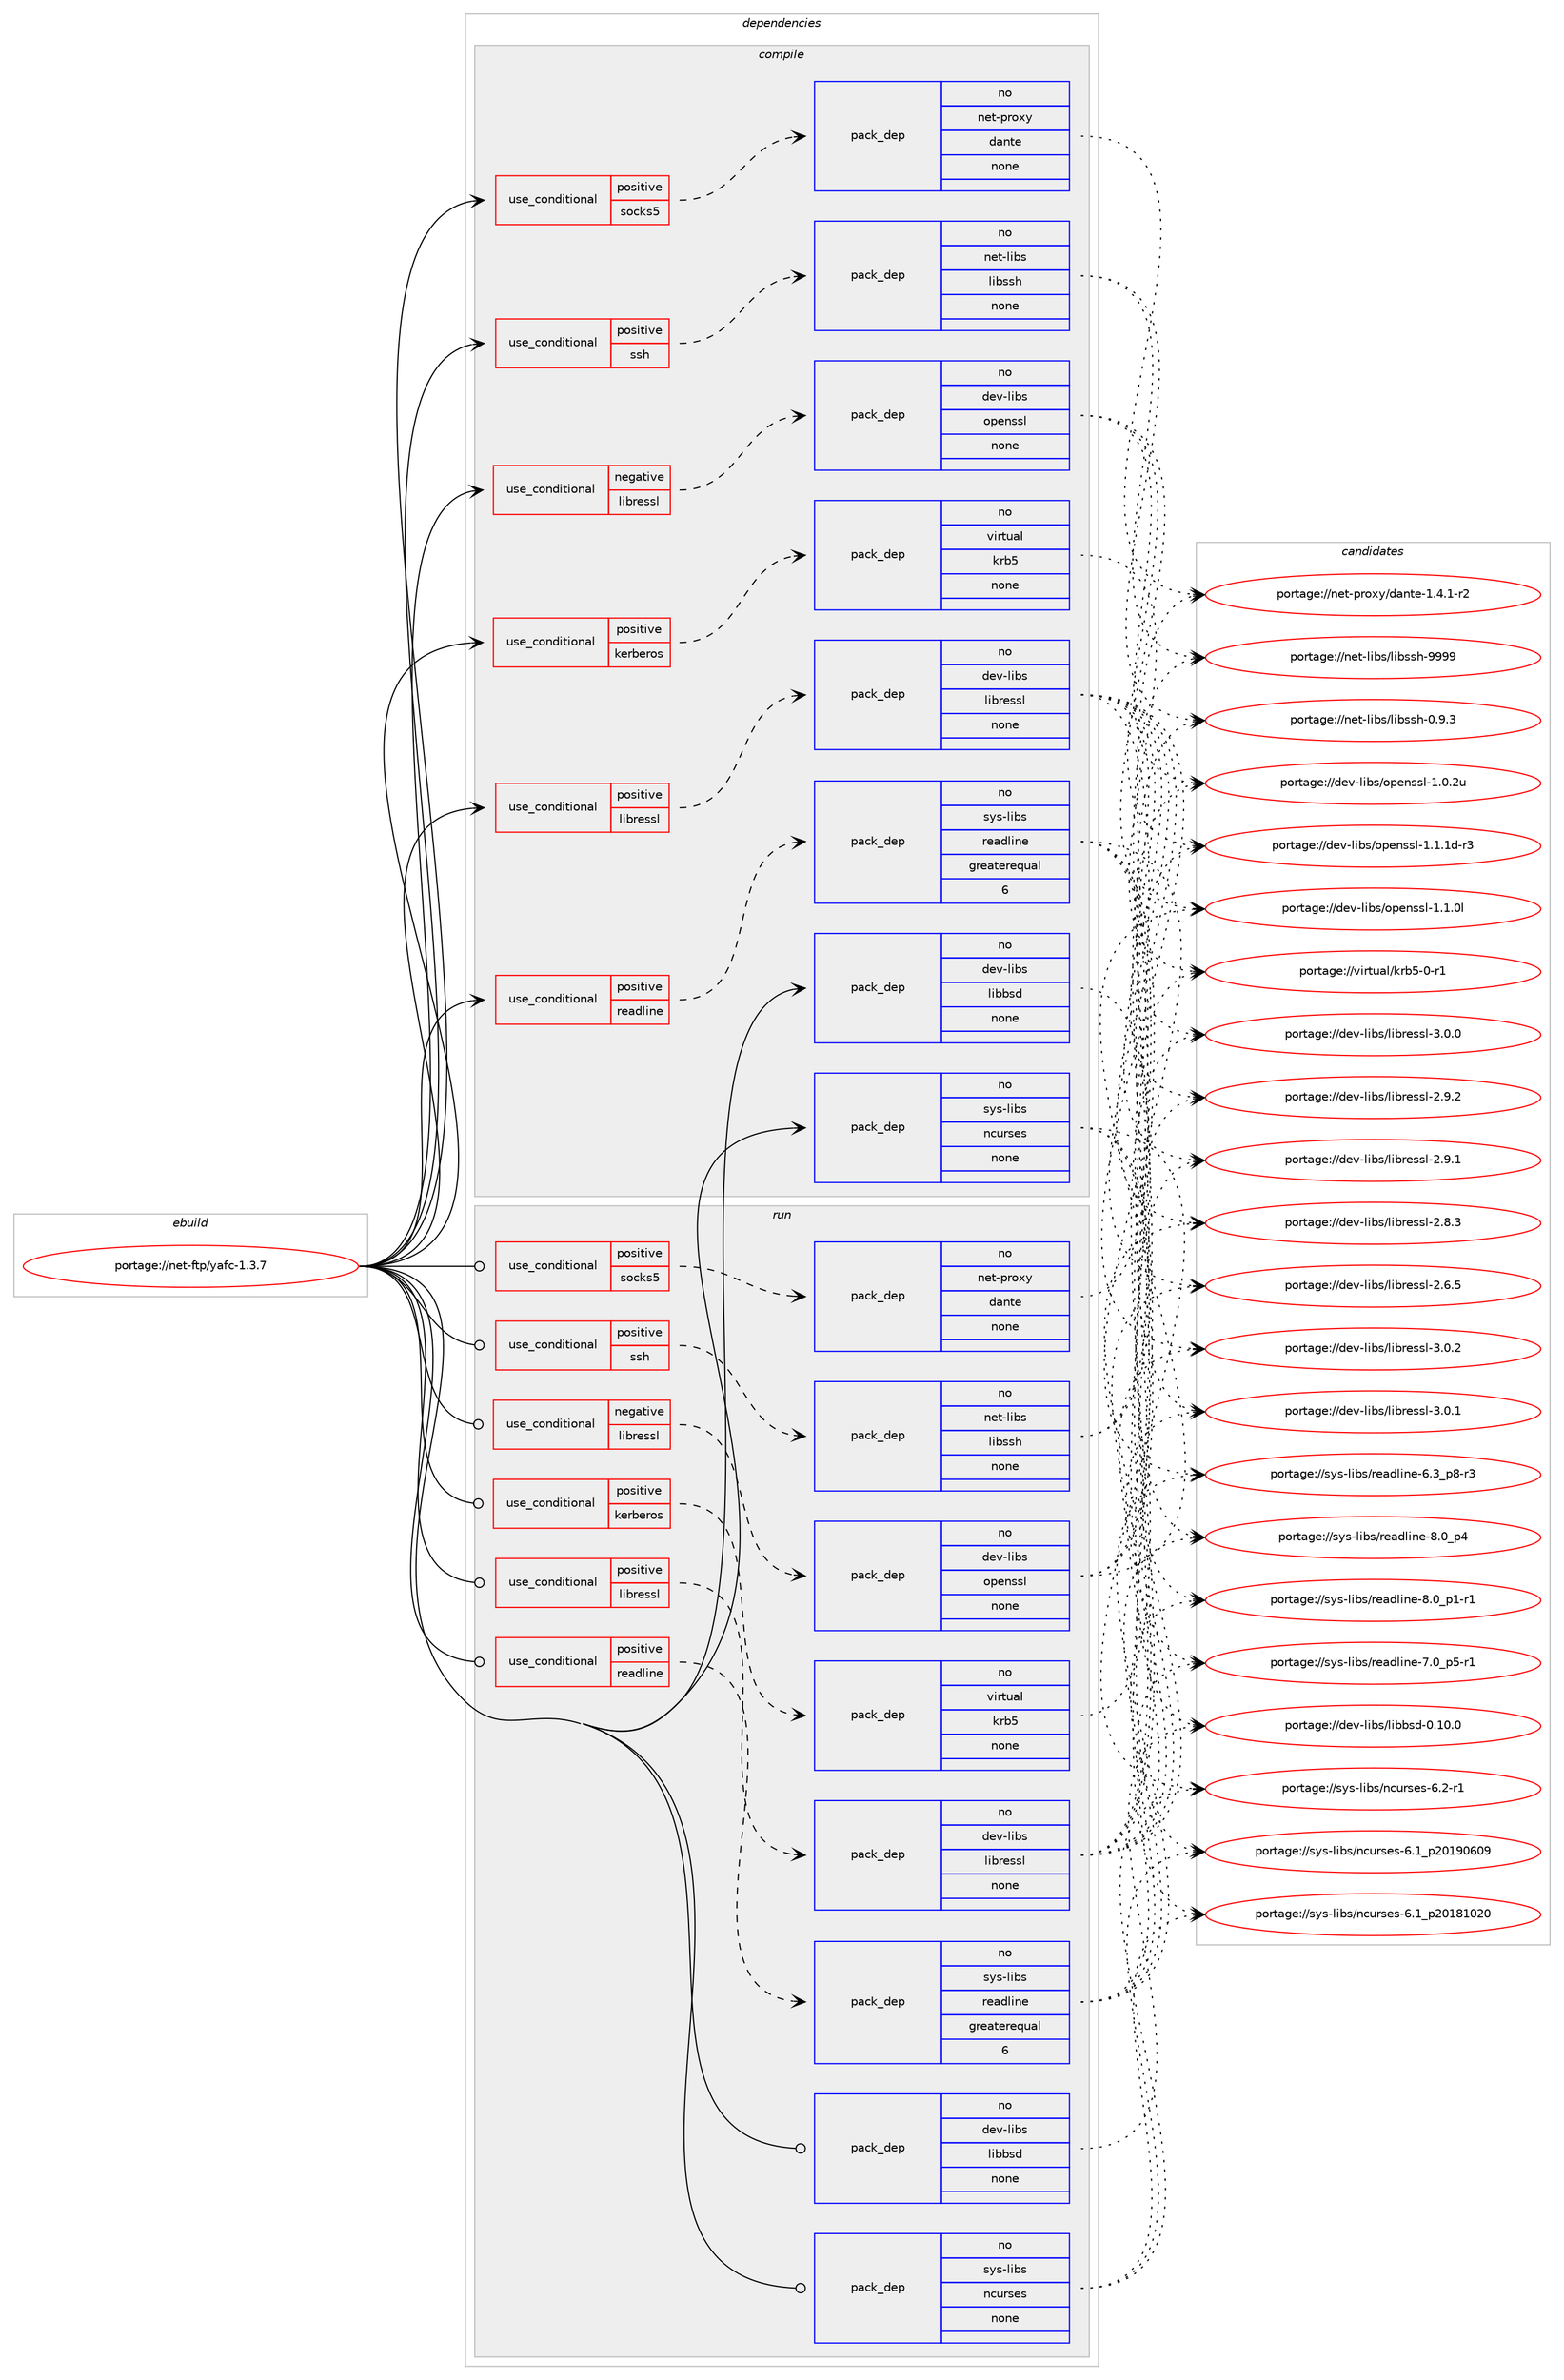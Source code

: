 digraph prolog {

# *************
# Graph options
# *************

newrank=true;
concentrate=true;
compound=true;
graph [rankdir=LR,fontname=Helvetica,fontsize=10,ranksep=1.5];#, ranksep=2.5, nodesep=0.2];
edge  [arrowhead=vee];
node  [fontname=Helvetica,fontsize=10];

# **********
# The ebuild
# **********

subgraph cluster_leftcol {
color=gray;
rank=same;
label=<<i>ebuild</i>>;
id [label="portage://net-ftp/yafc-1.3.7", color=red, width=4, href="../net-ftp/yafc-1.3.7.svg"];
}

# ****************
# The dependencies
# ****************

subgraph cluster_midcol {
color=gray;
label=<<i>dependencies</i>>;
subgraph cluster_compile {
fillcolor="#eeeeee";
style=filled;
label=<<i>compile</i>>;
subgraph cond12748 {
dependency63089 [label=<<TABLE BORDER="0" CELLBORDER="1" CELLSPACING="0" CELLPADDING="4"><TR><TD ROWSPAN="3" CELLPADDING="10">use_conditional</TD></TR><TR><TD>negative</TD></TR><TR><TD>libressl</TD></TR></TABLE>>, shape=none, color=red];
subgraph pack49099 {
dependency63090 [label=<<TABLE BORDER="0" CELLBORDER="1" CELLSPACING="0" CELLPADDING="4" WIDTH="220"><TR><TD ROWSPAN="6" CELLPADDING="30">pack_dep</TD></TR><TR><TD WIDTH="110">no</TD></TR><TR><TD>dev-libs</TD></TR><TR><TD>openssl</TD></TR><TR><TD>none</TD></TR><TR><TD></TD></TR></TABLE>>, shape=none, color=blue];
}
dependency63089:e -> dependency63090:w [weight=20,style="dashed",arrowhead="vee"];
}
id:e -> dependency63089:w [weight=20,style="solid",arrowhead="vee"];
subgraph cond12749 {
dependency63091 [label=<<TABLE BORDER="0" CELLBORDER="1" CELLSPACING="0" CELLPADDING="4"><TR><TD ROWSPAN="3" CELLPADDING="10">use_conditional</TD></TR><TR><TD>positive</TD></TR><TR><TD>kerberos</TD></TR></TABLE>>, shape=none, color=red];
subgraph pack49100 {
dependency63092 [label=<<TABLE BORDER="0" CELLBORDER="1" CELLSPACING="0" CELLPADDING="4" WIDTH="220"><TR><TD ROWSPAN="6" CELLPADDING="30">pack_dep</TD></TR><TR><TD WIDTH="110">no</TD></TR><TR><TD>virtual</TD></TR><TR><TD>krb5</TD></TR><TR><TD>none</TD></TR><TR><TD></TD></TR></TABLE>>, shape=none, color=blue];
}
dependency63091:e -> dependency63092:w [weight=20,style="dashed",arrowhead="vee"];
}
id:e -> dependency63091:w [weight=20,style="solid",arrowhead="vee"];
subgraph cond12750 {
dependency63093 [label=<<TABLE BORDER="0" CELLBORDER="1" CELLSPACING="0" CELLPADDING="4"><TR><TD ROWSPAN="3" CELLPADDING="10">use_conditional</TD></TR><TR><TD>positive</TD></TR><TR><TD>libressl</TD></TR></TABLE>>, shape=none, color=red];
subgraph pack49101 {
dependency63094 [label=<<TABLE BORDER="0" CELLBORDER="1" CELLSPACING="0" CELLPADDING="4" WIDTH="220"><TR><TD ROWSPAN="6" CELLPADDING="30">pack_dep</TD></TR><TR><TD WIDTH="110">no</TD></TR><TR><TD>dev-libs</TD></TR><TR><TD>libressl</TD></TR><TR><TD>none</TD></TR><TR><TD></TD></TR></TABLE>>, shape=none, color=blue];
}
dependency63093:e -> dependency63094:w [weight=20,style="dashed",arrowhead="vee"];
}
id:e -> dependency63093:w [weight=20,style="solid",arrowhead="vee"];
subgraph cond12751 {
dependency63095 [label=<<TABLE BORDER="0" CELLBORDER="1" CELLSPACING="0" CELLPADDING="4"><TR><TD ROWSPAN="3" CELLPADDING="10">use_conditional</TD></TR><TR><TD>positive</TD></TR><TR><TD>readline</TD></TR></TABLE>>, shape=none, color=red];
subgraph pack49102 {
dependency63096 [label=<<TABLE BORDER="0" CELLBORDER="1" CELLSPACING="0" CELLPADDING="4" WIDTH="220"><TR><TD ROWSPAN="6" CELLPADDING="30">pack_dep</TD></TR><TR><TD WIDTH="110">no</TD></TR><TR><TD>sys-libs</TD></TR><TR><TD>readline</TD></TR><TR><TD>greaterequal</TD></TR><TR><TD>6</TD></TR></TABLE>>, shape=none, color=blue];
}
dependency63095:e -> dependency63096:w [weight=20,style="dashed",arrowhead="vee"];
}
id:e -> dependency63095:w [weight=20,style="solid",arrowhead="vee"];
subgraph cond12752 {
dependency63097 [label=<<TABLE BORDER="0" CELLBORDER="1" CELLSPACING="0" CELLPADDING="4"><TR><TD ROWSPAN="3" CELLPADDING="10">use_conditional</TD></TR><TR><TD>positive</TD></TR><TR><TD>socks5</TD></TR></TABLE>>, shape=none, color=red];
subgraph pack49103 {
dependency63098 [label=<<TABLE BORDER="0" CELLBORDER="1" CELLSPACING="0" CELLPADDING="4" WIDTH="220"><TR><TD ROWSPAN="6" CELLPADDING="30">pack_dep</TD></TR><TR><TD WIDTH="110">no</TD></TR><TR><TD>net-proxy</TD></TR><TR><TD>dante</TD></TR><TR><TD>none</TD></TR><TR><TD></TD></TR></TABLE>>, shape=none, color=blue];
}
dependency63097:e -> dependency63098:w [weight=20,style="dashed",arrowhead="vee"];
}
id:e -> dependency63097:w [weight=20,style="solid",arrowhead="vee"];
subgraph cond12753 {
dependency63099 [label=<<TABLE BORDER="0" CELLBORDER="1" CELLSPACING="0" CELLPADDING="4"><TR><TD ROWSPAN="3" CELLPADDING="10">use_conditional</TD></TR><TR><TD>positive</TD></TR><TR><TD>ssh</TD></TR></TABLE>>, shape=none, color=red];
subgraph pack49104 {
dependency63100 [label=<<TABLE BORDER="0" CELLBORDER="1" CELLSPACING="0" CELLPADDING="4" WIDTH="220"><TR><TD ROWSPAN="6" CELLPADDING="30">pack_dep</TD></TR><TR><TD WIDTH="110">no</TD></TR><TR><TD>net-libs</TD></TR><TR><TD>libssh</TD></TR><TR><TD>none</TD></TR><TR><TD></TD></TR></TABLE>>, shape=none, color=blue];
}
dependency63099:e -> dependency63100:w [weight=20,style="dashed",arrowhead="vee"];
}
id:e -> dependency63099:w [weight=20,style="solid",arrowhead="vee"];
subgraph pack49105 {
dependency63101 [label=<<TABLE BORDER="0" CELLBORDER="1" CELLSPACING="0" CELLPADDING="4" WIDTH="220"><TR><TD ROWSPAN="6" CELLPADDING="30">pack_dep</TD></TR><TR><TD WIDTH="110">no</TD></TR><TR><TD>dev-libs</TD></TR><TR><TD>libbsd</TD></TR><TR><TD>none</TD></TR><TR><TD></TD></TR></TABLE>>, shape=none, color=blue];
}
id:e -> dependency63101:w [weight=20,style="solid",arrowhead="vee"];
subgraph pack49106 {
dependency63102 [label=<<TABLE BORDER="0" CELLBORDER="1" CELLSPACING="0" CELLPADDING="4" WIDTH="220"><TR><TD ROWSPAN="6" CELLPADDING="30">pack_dep</TD></TR><TR><TD WIDTH="110">no</TD></TR><TR><TD>sys-libs</TD></TR><TR><TD>ncurses</TD></TR><TR><TD>none</TD></TR><TR><TD></TD></TR></TABLE>>, shape=none, color=blue];
}
id:e -> dependency63102:w [weight=20,style="solid",arrowhead="vee"];
}
subgraph cluster_compileandrun {
fillcolor="#eeeeee";
style=filled;
label=<<i>compile and run</i>>;
}
subgraph cluster_run {
fillcolor="#eeeeee";
style=filled;
label=<<i>run</i>>;
subgraph cond12754 {
dependency63103 [label=<<TABLE BORDER="0" CELLBORDER="1" CELLSPACING="0" CELLPADDING="4"><TR><TD ROWSPAN="3" CELLPADDING="10">use_conditional</TD></TR><TR><TD>negative</TD></TR><TR><TD>libressl</TD></TR></TABLE>>, shape=none, color=red];
subgraph pack49107 {
dependency63104 [label=<<TABLE BORDER="0" CELLBORDER="1" CELLSPACING="0" CELLPADDING="4" WIDTH="220"><TR><TD ROWSPAN="6" CELLPADDING="30">pack_dep</TD></TR><TR><TD WIDTH="110">no</TD></TR><TR><TD>dev-libs</TD></TR><TR><TD>openssl</TD></TR><TR><TD>none</TD></TR><TR><TD></TD></TR></TABLE>>, shape=none, color=blue];
}
dependency63103:e -> dependency63104:w [weight=20,style="dashed",arrowhead="vee"];
}
id:e -> dependency63103:w [weight=20,style="solid",arrowhead="odot"];
subgraph cond12755 {
dependency63105 [label=<<TABLE BORDER="0" CELLBORDER="1" CELLSPACING="0" CELLPADDING="4"><TR><TD ROWSPAN="3" CELLPADDING="10">use_conditional</TD></TR><TR><TD>positive</TD></TR><TR><TD>kerberos</TD></TR></TABLE>>, shape=none, color=red];
subgraph pack49108 {
dependency63106 [label=<<TABLE BORDER="0" CELLBORDER="1" CELLSPACING="0" CELLPADDING="4" WIDTH="220"><TR><TD ROWSPAN="6" CELLPADDING="30">pack_dep</TD></TR><TR><TD WIDTH="110">no</TD></TR><TR><TD>virtual</TD></TR><TR><TD>krb5</TD></TR><TR><TD>none</TD></TR><TR><TD></TD></TR></TABLE>>, shape=none, color=blue];
}
dependency63105:e -> dependency63106:w [weight=20,style="dashed",arrowhead="vee"];
}
id:e -> dependency63105:w [weight=20,style="solid",arrowhead="odot"];
subgraph cond12756 {
dependency63107 [label=<<TABLE BORDER="0" CELLBORDER="1" CELLSPACING="0" CELLPADDING="4"><TR><TD ROWSPAN="3" CELLPADDING="10">use_conditional</TD></TR><TR><TD>positive</TD></TR><TR><TD>libressl</TD></TR></TABLE>>, shape=none, color=red];
subgraph pack49109 {
dependency63108 [label=<<TABLE BORDER="0" CELLBORDER="1" CELLSPACING="0" CELLPADDING="4" WIDTH="220"><TR><TD ROWSPAN="6" CELLPADDING="30">pack_dep</TD></TR><TR><TD WIDTH="110">no</TD></TR><TR><TD>dev-libs</TD></TR><TR><TD>libressl</TD></TR><TR><TD>none</TD></TR><TR><TD></TD></TR></TABLE>>, shape=none, color=blue];
}
dependency63107:e -> dependency63108:w [weight=20,style="dashed",arrowhead="vee"];
}
id:e -> dependency63107:w [weight=20,style="solid",arrowhead="odot"];
subgraph cond12757 {
dependency63109 [label=<<TABLE BORDER="0" CELLBORDER="1" CELLSPACING="0" CELLPADDING="4"><TR><TD ROWSPAN="3" CELLPADDING="10">use_conditional</TD></TR><TR><TD>positive</TD></TR><TR><TD>readline</TD></TR></TABLE>>, shape=none, color=red];
subgraph pack49110 {
dependency63110 [label=<<TABLE BORDER="0" CELLBORDER="1" CELLSPACING="0" CELLPADDING="4" WIDTH="220"><TR><TD ROWSPAN="6" CELLPADDING="30">pack_dep</TD></TR><TR><TD WIDTH="110">no</TD></TR><TR><TD>sys-libs</TD></TR><TR><TD>readline</TD></TR><TR><TD>greaterequal</TD></TR><TR><TD>6</TD></TR></TABLE>>, shape=none, color=blue];
}
dependency63109:e -> dependency63110:w [weight=20,style="dashed",arrowhead="vee"];
}
id:e -> dependency63109:w [weight=20,style="solid",arrowhead="odot"];
subgraph cond12758 {
dependency63111 [label=<<TABLE BORDER="0" CELLBORDER="1" CELLSPACING="0" CELLPADDING="4"><TR><TD ROWSPAN="3" CELLPADDING="10">use_conditional</TD></TR><TR><TD>positive</TD></TR><TR><TD>socks5</TD></TR></TABLE>>, shape=none, color=red];
subgraph pack49111 {
dependency63112 [label=<<TABLE BORDER="0" CELLBORDER="1" CELLSPACING="0" CELLPADDING="4" WIDTH="220"><TR><TD ROWSPAN="6" CELLPADDING="30">pack_dep</TD></TR><TR><TD WIDTH="110">no</TD></TR><TR><TD>net-proxy</TD></TR><TR><TD>dante</TD></TR><TR><TD>none</TD></TR><TR><TD></TD></TR></TABLE>>, shape=none, color=blue];
}
dependency63111:e -> dependency63112:w [weight=20,style="dashed",arrowhead="vee"];
}
id:e -> dependency63111:w [weight=20,style="solid",arrowhead="odot"];
subgraph cond12759 {
dependency63113 [label=<<TABLE BORDER="0" CELLBORDER="1" CELLSPACING="0" CELLPADDING="4"><TR><TD ROWSPAN="3" CELLPADDING="10">use_conditional</TD></TR><TR><TD>positive</TD></TR><TR><TD>ssh</TD></TR></TABLE>>, shape=none, color=red];
subgraph pack49112 {
dependency63114 [label=<<TABLE BORDER="0" CELLBORDER="1" CELLSPACING="0" CELLPADDING="4" WIDTH="220"><TR><TD ROWSPAN="6" CELLPADDING="30">pack_dep</TD></TR><TR><TD WIDTH="110">no</TD></TR><TR><TD>net-libs</TD></TR><TR><TD>libssh</TD></TR><TR><TD>none</TD></TR><TR><TD></TD></TR></TABLE>>, shape=none, color=blue];
}
dependency63113:e -> dependency63114:w [weight=20,style="dashed",arrowhead="vee"];
}
id:e -> dependency63113:w [weight=20,style="solid",arrowhead="odot"];
subgraph pack49113 {
dependency63115 [label=<<TABLE BORDER="0" CELLBORDER="1" CELLSPACING="0" CELLPADDING="4" WIDTH="220"><TR><TD ROWSPAN="6" CELLPADDING="30">pack_dep</TD></TR><TR><TD WIDTH="110">no</TD></TR><TR><TD>dev-libs</TD></TR><TR><TD>libbsd</TD></TR><TR><TD>none</TD></TR><TR><TD></TD></TR></TABLE>>, shape=none, color=blue];
}
id:e -> dependency63115:w [weight=20,style="solid",arrowhead="odot"];
subgraph pack49114 {
dependency63116 [label=<<TABLE BORDER="0" CELLBORDER="1" CELLSPACING="0" CELLPADDING="4" WIDTH="220"><TR><TD ROWSPAN="6" CELLPADDING="30">pack_dep</TD></TR><TR><TD WIDTH="110">no</TD></TR><TR><TD>sys-libs</TD></TR><TR><TD>ncurses</TD></TR><TR><TD>none</TD></TR><TR><TD></TD></TR></TABLE>>, shape=none, color=blue];
}
id:e -> dependency63116:w [weight=20,style="solid",arrowhead="odot"];
}
}

# **************
# The candidates
# **************

subgraph cluster_choices {
rank=same;
color=gray;
label=<<i>candidates</i>>;

subgraph choice49099 {
color=black;
nodesep=1;
choice1001011184510810598115471111121011101151151084549464946491004511451 [label="portage://dev-libs/openssl-1.1.1d-r3", color=red, width=4,href="../dev-libs/openssl-1.1.1d-r3.svg"];
choice100101118451081059811547111112101110115115108454946494648108 [label="portage://dev-libs/openssl-1.1.0l", color=red, width=4,href="../dev-libs/openssl-1.1.0l.svg"];
choice100101118451081059811547111112101110115115108454946484650117 [label="portage://dev-libs/openssl-1.0.2u", color=red, width=4,href="../dev-libs/openssl-1.0.2u.svg"];
dependency63090:e -> choice1001011184510810598115471111121011101151151084549464946491004511451:w [style=dotted,weight="100"];
dependency63090:e -> choice100101118451081059811547111112101110115115108454946494648108:w [style=dotted,weight="100"];
dependency63090:e -> choice100101118451081059811547111112101110115115108454946484650117:w [style=dotted,weight="100"];
}
subgraph choice49100 {
color=black;
nodesep=1;
choice1181051141161179710847107114985345484511449 [label="portage://virtual/krb5-0-r1", color=red, width=4,href="../virtual/krb5-0-r1.svg"];
dependency63092:e -> choice1181051141161179710847107114985345484511449:w [style=dotted,weight="100"];
}
subgraph choice49101 {
color=black;
nodesep=1;
choice10010111845108105981154710810598114101115115108455146484650 [label="portage://dev-libs/libressl-3.0.2", color=red, width=4,href="../dev-libs/libressl-3.0.2.svg"];
choice10010111845108105981154710810598114101115115108455146484649 [label="portage://dev-libs/libressl-3.0.1", color=red, width=4,href="../dev-libs/libressl-3.0.1.svg"];
choice10010111845108105981154710810598114101115115108455146484648 [label="portage://dev-libs/libressl-3.0.0", color=red, width=4,href="../dev-libs/libressl-3.0.0.svg"];
choice10010111845108105981154710810598114101115115108455046574650 [label="portage://dev-libs/libressl-2.9.2", color=red, width=4,href="../dev-libs/libressl-2.9.2.svg"];
choice10010111845108105981154710810598114101115115108455046574649 [label="portage://dev-libs/libressl-2.9.1", color=red, width=4,href="../dev-libs/libressl-2.9.1.svg"];
choice10010111845108105981154710810598114101115115108455046564651 [label="portage://dev-libs/libressl-2.8.3", color=red, width=4,href="../dev-libs/libressl-2.8.3.svg"];
choice10010111845108105981154710810598114101115115108455046544653 [label="portage://dev-libs/libressl-2.6.5", color=red, width=4,href="../dev-libs/libressl-2.6.5.svg"];
dependency63094:e -> choice10010111845108105981154710810598114101115115108455146484650:w [style=dotted,weight="100"];
dependency63094:e -> choice10010111845108105981154710810598114101115115108455146484649:w [style=dotted,weight="100"];
dependency63094:e -> choice10010111845108105981154710810598114101115115108455146484648:w [style=dotted,weight="100"];
dependency63094:e -> choice10010111845108105981154710810598114101115115108455046574650:w [style=dotted,weight="100"];
dependency63094:e -> choice10010111845108105981154710810598114101115115108455046574649:w [style=dotted,weight="100"];
dependency63094:e -> choice10010111845108105981154710810598114101115115108455046564651:w [style=dotted,weight="100"];
dependency63094:e -> choice10010111845108105981154710810598114101115115108455046544653:w [style=dotted,weight="100"];
}
subgraph choice49102 {
color=black;
nodesep=1;
choice11512111545108105981154711410197100108105110101455646489511252 [label="portage://sys-libs/readline-8.0_p4", color=red, width=4,href="../sys-libs/readline-8.0_p4.svg"];
choice115121115451081059811547114101971001081051101014556464895112494511449 [label="portage://sys-libs/readline-8.0_p1-r1", color=red, width=4,href="../sys-libs/readline-8.0_p1-r1.svg"];
choice115121115451081059811547114101971001081051101014555464895112534511449 [label="portage://sys-libs/readline-7.0_p5-r1", color=red, width=4,href="../sys-libs/readline-7.0_p5-r1.svg"];
choice115121115451081059811547114101971001081051101014554465195112564511451 [label="portage://sys-libs/readline-6.3_p8-r3", color=red, width=4,href="../sys-libs/readline-6.3_p8-r3.svg"];
dependency63096:e -> choice11512111545108105981154711410197100108105110101455646489511252:w [style=dotted,weight="100"];
dependency63096:e -> choice115121115451081059811547114101971001081051101014556464895112494511449:w [style=dotted,weight="100"];
dependency63096:e -> choice115121115451081059811547114101971001081051101014555464895112534511449:w [style=dotted,weight="100"];
dependency63096:e -> choice115121115451081059811547114101971001081051101014554465195112564511451:w [style=dotted,weight="100"];
}
subgraph choice49103 {
color=black;
nodesep=1;
choice1101011164511211411112012147100971101161014549465246494511450 [label="portage://net-proxy/dante-1.4.1-r2", color=red, width=4,href="../net-proxy/dante-1.4.1-r2.svg"];
dependency63098:e -> choice1101011164511211411112012147100971101161014549465246494511450:w [style=dotted,weight="100"];
}
subgraph choice49104 {
color=black;
nodesep=1;
choice110101116451081059811547108105981151151044557575757 [label="portage://net-libs/libssh-9999", color=red, width=4,href="../net-libs/libssh-9999.svg"];
choice11010111645108105981154710810598115115104454846574651 [label="portage://net-libs/libssh-0.9.3", color=red, width=4,href="../net-libs/libssh-0.9.3.svg"];
dependency63100:e -> choice110101116451081059811547108105981151151044557575757:w [style=dotted,weight="100"];
dependency63100:e -> choice11010111645108105981154710810598115115104454846574651:w [style=dotted,weight="100"];
}
subgraph choice49105 {
color=black;
nodesep=1;
choice100101118451081059811547108105989811510045484649484648 [label="portage://dev-libs/libbsd-0.10.0", color=red, width=4,href="../dev-libs/libbsd-0.10.0.svg"];
dependency63101:e -> choice100101118451081059811547108105989811510045484649484648:w [style=dotted,weight="100"];
}
subgraph choice49106 {
color=black;
nodesep=1;
choice11512111545108105981154711099117114115101115455446504511449 [label="portage://sys-libs/ncurses-6.2-r1", color=red, width=4,href="../sys-libs/ncurses-6.2-r1.svg"];
choice1151211154510810598115471109911711411510111545544649951125048495748544857 [label="portage://sys-libs/ncurses-6.1_p20190609", color=red, width=4,href="../sys-libs/ncurses-6.1_p20190609.svg"];
choice1151211154510810598115471109911711411510111545544649951125048495649485048 [label="portage://sys-libs/ncurses-6.1_p20181020", color=red, width=4,href="../sys-libs/ncurses-6.1_p20181020.svg"];
dependency63102:e -> choice11512111545108105981154711099117114115101115455446504511449:w [style=dotted,weight="100"];
dependency63102:e -> choice1151211154510810598115471109911711411510111545544649951125048495748544857:w [style=dotted,weight="100"];
dependency63102:e -> choice1151211154510810598115471109911711411510111545544649951125048495649485048:w [style=dotted,weight="100"];
}
subgraph choice49107 {
color=black;
nodesep=1;
choice1001011184510810598115471111121011101151151084549464946491004511451 [label="portage://dev-libs/openssl-1.1.1d-r3", color=red, width=4,href="../dev-libs/openssl-1.1.1d-r3.svg"];
choice100101118451081059811547111112101110115115108454946494648108 [label="portage://dev-libs/openssl-1.1.0l", color=red, width=4,href="../dev-libs/openssl-1.1.0l.svg"];
choice100101118451081059811547111112101110115115108454946484650117 [label="portage://dev-libs/openssl-1.0.2u", color=red, width=4,href="../dev-libs/openssl-1.0.2u.svg"];
dependency63104:e -> choice1001011184510810598115471111121011101151151084549464946491004511451:w [style=dotted,weight="100"];
dependency63104:e -> choice100101118451081059811547111112101110115115108454946494648108:w [style=dotted,weight="100"];
dependency63104:e -> choice100101118451081059811547111112101110115115108454946484650117:w [style=dotted,weight="100"];
}
subgraph choice49108 {
color=black;
nodesep=1;
choice1181051141161179710847107114985345484511449 [label="portage://virtual/krb5-0-r1", color=red, width=4,href="../virtual/krb5-0-r1.svg"];
dependency63106:e -> choice1181051141161179710847107114985345484511449:w [style=dotted,weight="100"];
}
subgraph choice49109 {
color=black;
nodesep=1;
choice10010111845108105981154710810598114101115115108455146484650 [label="portage://dev-libs/libressl-3.0.2", color=red, width=4,href="../dev-libs/libressl-3.0.2.svg"];
choice10010111845108105981154710810598114101115115108455146484649 [label="portage://dev-libs/libressl-3.0.1", color=red, width=4,href="../dev-libs/libressl-3.0.1.svg"];
choice10010111845108105981154710810598114101115115108455146484648 [label="portage://dev-libs/libressl-3.0.0", color=red, width=4,href="../dev-libs/libressl-3.0.0.svg"];
choice10010111845108105981154710810598114101115115108455046574650 [label="portage://dev-libs/libressl-2.9.2", color=red, width=4,href="../dev-libs/libressl-2.9.2.svg"];
choice10010111845108105981154710810598114101115115108455046574649 [label="portage://dev-libs/libressl-2.9.1", color=red, width=4,href="../dev-libs/libressl-2.9.1.svg"];
choice10010111845108105981154710810598114101115115108455046564651 [label="portage://dev-libs/libressl-2.8.3", color=red, width=4,href="../dev-libs/libressl-2.8.3.svg"];
choice10010111845108105981154710810598114101115115108455046544653 [label="portage://dev-libs/libressl-2.6.5", color=red, width=4,href="../dev-libs/libressl-2.6.5.svg"];
dependency63108:e -> choice10010111845108105981154710810598114101115115108455146484650:w [style=dotted,weight="100"];
dependency63108:e -> choice10010111845108105981154710810598114101115115108455146484649:w [style=dotted,weight="100"];
dependency63108:e -> choice10010111845108105981154710810598114101115115108455146484648:w [style=dotted,weight="100"];
dependency63108:e -> choice10010111845108105981154710810598114101115115108455046574650:w [style=dotted,weight="100"];
dependency63108:e -> choice10010111845108105981154710810598114101115115108455046574649:w [style=dotted,weight="100"];
dependency63108:e -> choice10010111845108105981154710810598114101115115108455046564651:w [style=dotted,weight="100"];
dependency63108:e -> choice10010111845108105981154710810598114101115115108455046544653:w [style=dotted,weight="100"];
}
subgraph choice49110 {
color=black;
nodesep=1;
choice11512111545108105981154711410197100108105110101455646489511252 [label="portage://sys-libs/readline-8.0_p4", color=red, width=4,href="../sys-libs/readline-8.0_p4.svg"];
choice115121115451081059811547114101971001081051101014556464895112494511449 [label="portage://sys-libs/readline-8.0_p1-r1", color=red, width=4,href="../sys-libs/readline-8.0_p1-r1.svg"];
choice115121115451081059811547114101971001081051101014555464895112534511449 [label="portage://sys-libs/readline-7.0_p5-r1", color=red, width=4,href="../sys-libs/readline-7.0_p5-r1.svg"];
choice115121115451081059811547114101971001081051101014554465195112564511451 [label="portage://sys-libs/readline-6.3_p8-r3", color=red, width=4,href="../sys-libs/readline-6.3_p8-r3.svg"];
dependency63110:e -> choice11512111545108105981154711410197100108105110101455646489511252:w [style=dotted,weight="100"];
dependency63110:e -> choice115121115451081059811547114101971001081051101014556464895112494511449:w [style=dotted,weight="100"];
dependency63110:e -> choice115121115451081059811547114101971001081051101014555464895112534511449:w [style=dotted,weight="100"];
dependency63110:e -> choice115121115451081059811547114101971001081051101014554465195112564511451:w [style=dotted,weight="100"];
}
subgraph choice49111 {
color=black;
nodesep=1;
choice1101011164511211411112012147100971101161014549465246494511450 [label="portage://net-proxy/dante-1.4.1-r2", color=red, width=4,href="../net-proxy/dante-1.4.1-r2.svg"];
dependency63112:e -> choice1101011164511211411112012147100971101161014549465246494511450:w [style=dotted,weight="100"];
}
subgraph choice49112 {
color=black;
nodesep=1;
choice110101116451081059811547108105981151151044557575757 [label="portage://net-libs/libssh-9999", color=red, width=4,href="../net-libs/libssh-9999.svg"];
choice11010111645108105981154710810598115115104454846574651 [label="portage://net-libs/libssh-0.9.3", color=red, width=4,href="../net-libs/libssh-0.9.3.svg"];
dependency63114:e -> choice110101116451081059811547108105981151151044557575757:w [style=dotted,weight="100"];
dependency63114:e -> choice11010111645108105981154710810598115115104454846574651:w [style=dotted,weight="100"];
}
subgraph choice49113 {
color=black;
nodesep=1;
choice100101118451081059811547108105989811510045484649484648 [label="portage://dev-libs/libbsd-0.10.0", color=red, width=4,href="../dev-libs/libbsd-0.10.0.svg"];
dependency63115:e -> choice100101118451081059811547108105989811510045484649484648:w [style=dotted,weight="100"];
}
subgraph choice49114 {
color=black;
nodesep=1;
choice11512111545108105981154711099117114115101115455446504511449 [label="portage://sys-libs/ncurses-6.2-r1", color=red, width=4,href="../sys-libs/ncurses-6.2-r1.svg"];
choice1151211154510810598115471109911711411510111545544649951125048495748544857 [label="portage://sys-libs/ncurses-6.1_p20190609", color=red, width=4,href="../sys-libs/ncurses-6.1_p20190609.svg"];
choice1151211154510810598115471109911711411510111545544649951125048495649485048 [label="portage://sys-libs/ncurses-6.1_p20181020", color=red, width=4,href="../sys-libs/ncurses-6.1_p20181020.svg"];
dependency63116:e -> choice11512111545108105981154711099117114115101115455446504511449:w [style=dotted,weight="100"];
dependency63116:e -> choice1151211154510810598115471109911711411510111545544649951125048495748544857:w [style=dotted,weight="100"];
dependency63116:e -> choice1151211154510810598115471109911711411510111545544649951125048495649485048:w [style=dotted,weight="100"];
}
}

}
